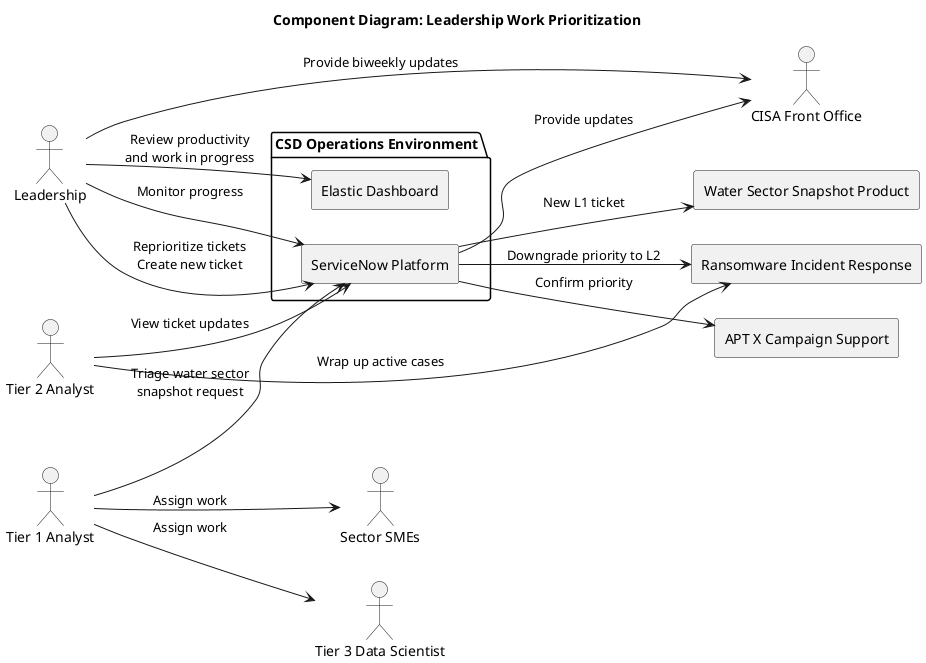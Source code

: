 @startuml
	title Component Diagram: Leadership Work Prioritization
	
	left to right direction
	skinparam componentStyle rectangle
	
	' External Actors
	actor "Leadership" as L
	actor "Tier 1 Analyst" as T1
	actor "Tier 2 Analyst" as T2
	actor "Tier 3 Data Scientist" as T3
	actor "Sector SMEs" as SME
	actor "CISA Front Office" as FO
	
	' Main Environment
	package "CSD Operations Environment" {
	    [ServiceNow Platform] as ServiceNow
	    [Elastic Dashboard] as Elastic
	}
	
	' Components
	[Water Sector Snapshot Product] as WaterSnapshot
	[APT X Campaign Support] as APTX
	[Ransomware Incident Response] as Ransomware
	
	' Relationships
	L --> Elastic : Review productivity\nand work in progress
	L --> ServiceNow : Reprioritize tickets\nCreate new ticket
	ServiceNow --> WaterSnapshot : New L1 ticket
	ServiceNow --> APTX : Confirm priority
	ServiceNow --> Ransomware : Downgrade priority to L2
	
	T2 --> ServiceNow : View ticket updates
	T2 --> Ransomware : Wrap up active cases
	
	T1 --> ServiceNow : Triage water sector\nsnapshot request
	T1 --> T3 : Assign work
	T1 --> SME : Assign work
	
	L --> ServiceNow : Monitor progress
	ServiceNow --> FO : Provide updates
	L --> FO : Provide biweekly updates

@enduml
